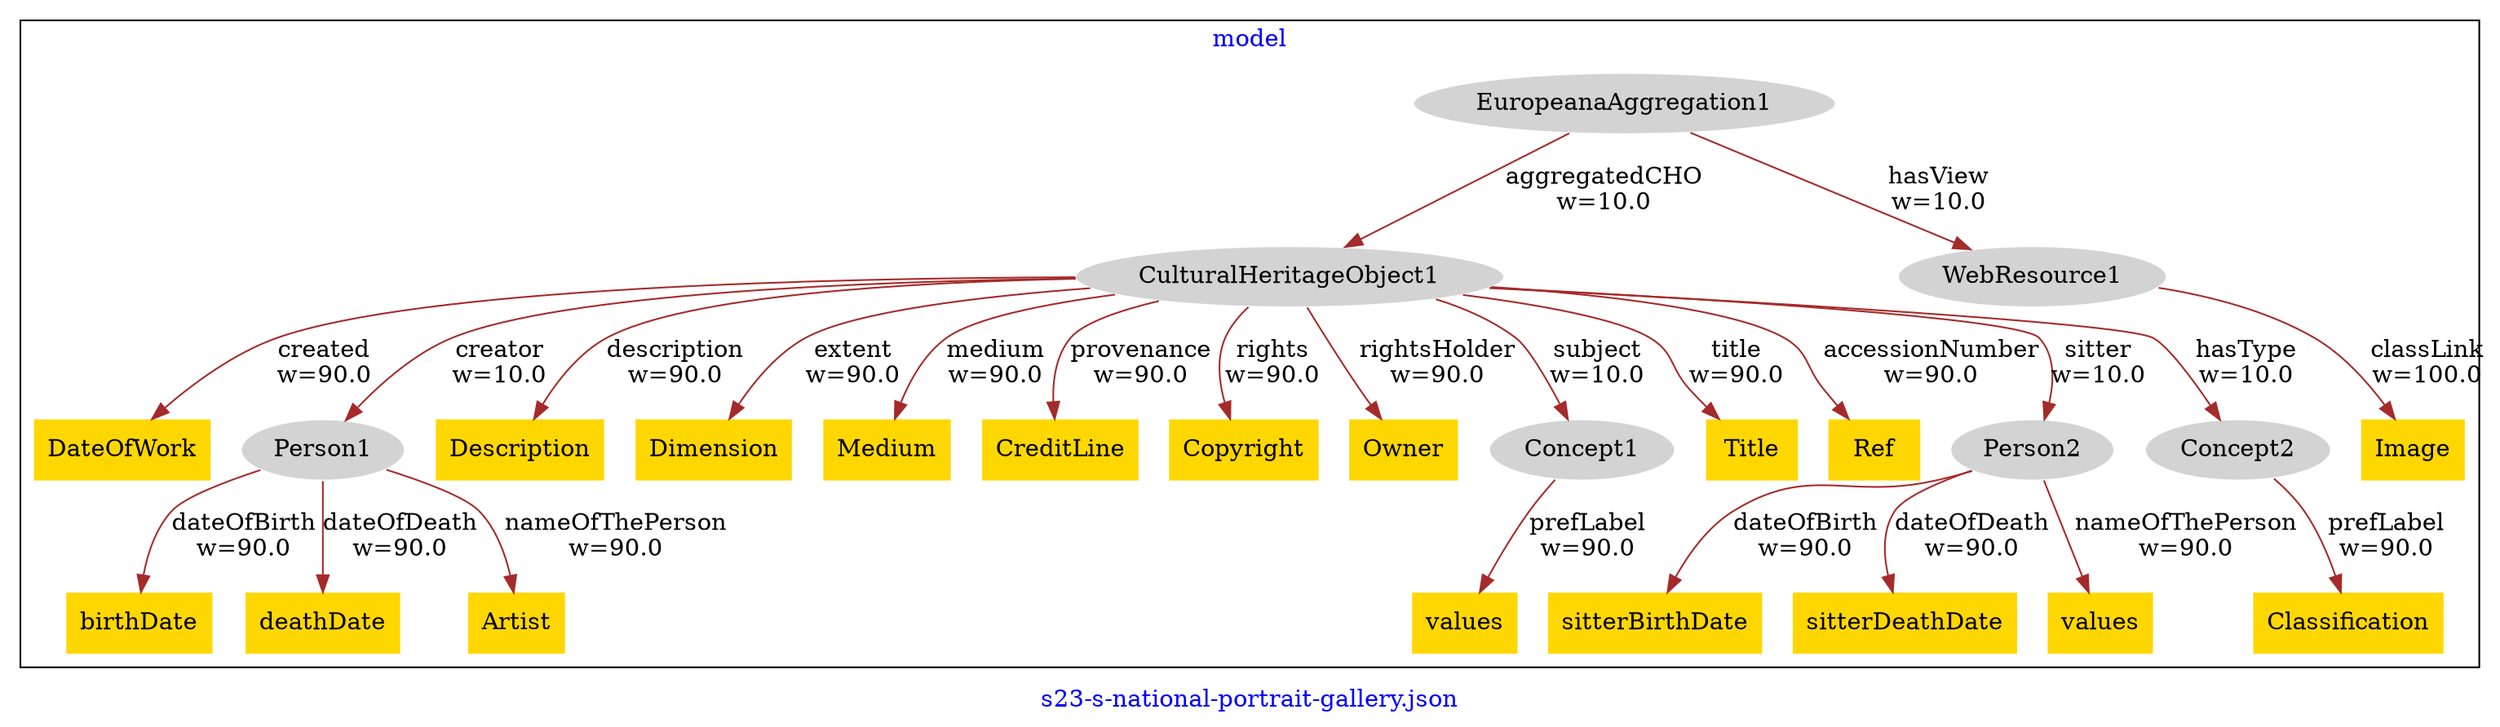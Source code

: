 digraph n0 {
fontcolor="blue"
remincross="true"
label="s23-s-national-portrait-gallery.json"
subgraph cluster {
label="model"
n2[style="filled",color="white",fillcolor="lightgray",label="CulturalHeritageObject1\n"];
n3[shape="plaintext",style="filled",fillcolor="gold",label="DateOfWork\n"];
n4[style="filled",color="white",fillcolor="lightgray",label="Person1\n"];
n5[shape="plaintext",style="filled",fillcolor="gold",label="Description\n"];
n6[shape="plaintext",style="filled",fillcolor="gold",label="Dimension\n"];
n7[shape="plaintext",style="filled",fillcolor="gold",label="Medium\n"];
n8[shape="plaintext",style="filled",fillcolor="gold",label="CreditLine\n"];
n9[shape="plaintext",style="filled",fillcolor="gold",label="Copyright\n"];
n10[shape="plaintext",style="filled",fillcolor="gold",label="Owner\n"];
n11[style="filled",color="white",fillcolor="lightgray",label="Concept1\n"];
n12[shape="plaintext",style="filled",fillcolor="gold",label="Title\n"];
n13[shape="plaintext",style="filled",fillcolor="gold",label="Ref\n"];
n14[style="filled",color="white",fillcolor="lightgray",label="Person2\n"];
n15[style="filled",color="white",fillcolor="lightgray",label="Concept2\n"];
n16[shape="plaintext",style="filled",fillcolor="gold",label="birthDate\n"];
n17[shape="plaintext",style="filled",fillcolor="gold",label="deathDate\n"];
n18[shape="plaintext",style="filled",fillcolor="gold",label="Artist\n"];
n19[shape="plaintext",style="filled",fillcolor="gold",label="sitterBirthDate\n"];
n20[shape="plaintext",style="filled",fillcolor="gold",label="sitterDeathDate\n"];
n21[shape="plaintext",style="filled",fillcolor="gold",label="values\n"];
n22[style="filled",color="white",fillcolor="lightgray",label="EuropeanaAggregation1\n"];
n23[style="filled",color="white",fillcolor="lightgray",label="WebResource1\n"];
n24[shape="plaintext",style="filled",fillcolor="gold",label="Image\n"];
n25[shape="plaintext",style="filled",fillcolor="gold",label="values\n"];
n26[shape="plaintext",style="filled",fillcolor="gold",label="Classification\n"];
}
n2 -> n3[color="brown",fontcolor="black",label="created\nw=90.0"]
n2 -> n4[color="brown",fontcolor="black",label="creator\nw=10.0"]
n2 -> n5[color="brown",fontcolor="black",label="description\nw=90.0"]
n2 -> n6[color="brown",fontcolor="black",label="extent\nw=90.0"]
n2 -> n7[color="brown",fontcolor="black",label="medium\nw=90.0"]
n2 -> n8[color="brown",fontcolor="black",label="provenance\nw=90.0"]
n2 -> n9[color="brown",fontcolor="black",label="rights\nw=90.0"]
n2 -> n10[color="brown",fontcolor="black",label="rightsHolder\nw=90.0"]
n2 -> n11[color="brown",fontcolor="black",label="subject\nw=10.0"]
n2 -> n12[color="brown",fontcolor="black",label="title\nw=90.0"]
n2 -> n13[color="brown",fontcolor="black",label="accessionNumber\nw=90.0"]
n2 -> n14[color="brown",fontcolor="black",label="sitter\nw=10.0"]
n2 -> n15[color="brown",fontcolor="black",label="hasType\nw=10.0"]
n4 -> n16[color="brown",fontcolor="black",label="dateOfBirth\nw=90.0"]
n4 -> n17[color="brown",fontcolor="black",label="dateOfDeath\nw=90.0"]
n4 -> n18[color="brown",fontcolor="black",label="nameOfThePerson\nw=90.0"]
n14 -> n19[color="brown",fontcolor="black",label="dateOfBirth\nw=90.0"]
n14 -> n20[color="brown",fontcolor="black",label="dateOfDeath\nw=90.0"]
n14 -> n21[color="brown",fontcolor="black",label="nameOfThePerson\nw=90.0"]
n22 -> n2[color="brown",fontcolor="black",label="aggregatedCHO\nw=10.0"]
n22 -> n23[color="brown",fontcolor="black",label="hasView\nw=10.0"]
n23 -> n24[color="brown",fontcolor="black",label="classLink\nw=100.0"]
n11 -> n25[color="brown",fontcolor="black",label="prefLabel\nw=90.0"]
n15 -> n26[color="brown",fontcolor="black",label="prefLabel\nw=90.0"]
}
